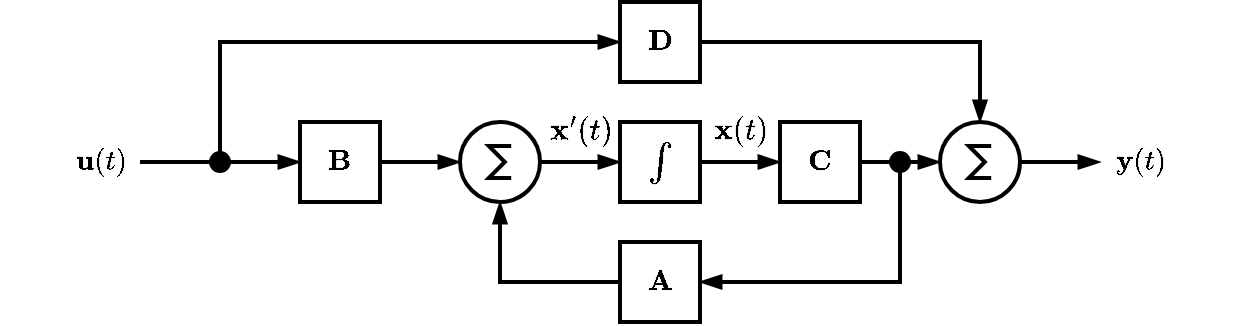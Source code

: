<mxfile version="26.0.9">
  <diagram name="Page-1" id="_xgCGQCrOBgpzRIFNYbS">
    <mxGraphModel dx="997" dy="583" grid="1" gridSize="10" guides="1" tooltips="1" connect="1" arrows="1" fold="1" page="1" pageScale="1" pageWidth="850" pageHeight="1100" math="1" shadow="0">
      <root>
        <mxCell id="0" />
        <mxCell id="1" parent="0" />
        <mxCell id="1GW1taVRN_NtOBX0cRz3-8" style="edgeStyle=orthogonalEdgeStyle;rounded=0;orthogonalLoop=1;jettySize=auto;html=1;exitX=1;exitY=0.5;exitDx=0;exitDy=0;exitPerimeter=0;entryX=0;entryY=0.5;entryDx=0;entryDy=0;strokeWidth=2;endArrow=blockThin;endFill=1;" edge="1" parent="1" source="1GW1taVRN_NtOBX0cRz3-4" target="1GW1taVRN_NtOBX0cRz3-7">
          <mxGeometry relative="1" as="geometry" />
        </mxCell>
        <mxCell id="1GW1taVRN_NtOBX0cRz3-4" value="" style="verticalLabelPosition=bottom;shadow=0;dashed=0;align=center;html=1;verticalAlign=top;shape=mxgraph.electrical.abstract.sum;strokeWidth=2;fillColor=none;" vertex="1" parent="1">
          <mxGeometry x="360" y="380" width="40" height="40" as="geometry" />
        </mxCell>
        <mxCell id="1GW1taVRN_NtOBX0cRz3-5" value="" style="edgeStyle=none;orthogonalLoop=1;jettySize=auto;html=1;rounded=0;entryX=0;entryY=0.5;entryDx=0;entryDy=0;entryPerimeter=0;strokeWidth=2;endArrow=blockThin;endFill=1;" edge="1" parent="1" source="1GW1taVRN_NtOBX0cRz3-12" target="1GW1taVRN_NtOBX0cRz3-4">
          <mxGeometry width="100" relative="1" as="geometry">
            <mxPoint x="200" y="400" as="sourcePoint" />
            <mxPoint x="110" y="390" as="targetPoint" />
            <Array as="points" />
          </mxGeometry>
        </mxCell>
        <mxCell id="1GW1taVRN_NtOBX0cRz3-18" style="edgeStyle=orthogonalEdgeStyle;rounded=0;orthogonalLoop=1;jettySize=auto;html=1;entryX=0;entryY=0.5;entryDx=0;entryDy=0;strokeWidth=2;endArrow=blockThin;endFill=1;" edge="1" parent="1" source="1GW1taVRN_NtOBX0cRz3-7" target="1GW1taVRN_NtOBX0cRz3-17">
          <mxGeometry relative="1" as="geometry" />
        </mxCell>
        <mxCell id="1GW1taVRN_NtOBX0cRz3-7" value="&lt;font style=&quot;font-size: 16px;&quot;&gt;\(\int\)&lt;/font&gt;" style="whiteSpace=wrap;html=1;aspect=fixed;strokeWidth=2;fillColor=none;" vertex="1" parent="1">
          <mxGeometry x="440" y="380" width="40" height="40" as="geometry" />
        </mxCell>
        <mxCell id="1GW1taVRN_NtOBX0cRz3-9" value="&lt;font&gt;\(\mathbf{D}\)&lt;/font&gt;" style="whiteSpace=wrap;html=1;strokeWidth=2;fillColor=none;align=center;verticalAlign=middle;" vertex="1" parent="1">
          <mxGeometry x="440" y="320" width="40" height="40" as="geometry" />
        </mxCell>
        <mxCell id="1GW1taVRN_NtOBX0cRz3-10" value="" style="endArrow=blockThin;html=1;rounded=0;entryX=0;entryY=0.5;entryDx=0;entryDy=0;strokeWidth=2;endFill=1;" edge="1" parent="1" target="1GW1taVRN_NtOBX0cRz3-9">
          <mxGeometry width="50" height="50" relative="1" as="geometry">
            <mxPoint x="240" y="400" as="sourcePoint" />
            <mxPoint x="380" y="290" as="targetPoint" />
            <Array as="points">
              <mxPoint x="240" y="340" />
            </Array>
          </mxGeometry>
        </mxCell>
        <mxCell id="1GW1taVRN_NtOBX0cRz3-11" value="&lt;font style=&quot;font-size: 13px;&quot;&gt;\(\mathbf{x}&#39;(t)\)&lt;/font&gt;" style="text;html=1;align=center;verticalAlign=middle;resizable=0;points=[];autosize=1;strokeColor=none;fillColor=none;strokeWidth=1;" vertex="1" parent="1">
          <mxGeometry x="365" y="369" width="110" height="30" as="geometry" />
        </mxCell>
        <mxCell id="1GW1taVRN_NtOBX0cRz3-13" value="" style="edgeStyle=none;orthogonalLoop=1;jettySize=auto;html=1;rounded=0;entryX=0;entryY=0.5;entryDx=0;entryDy=0;entryPerimeter=0;strokeWidth=2;endArrow=blockThin;endFill=1;" edge="1" parent="1" target="1GW1taVRN_NtOBX0cRz3-12">
          <mxGeometry width="100" relative="1" as="geometry">
            <mxPoint x="200" y="400" as="sourcePoint" />
            <mxPoint x="320" y="400" as="targetPoint" />
            <Array as="points" />
          </mxGeometry>
        </mxCell>
        <mxCell id="1GW1taVRN_NtOBX0cRz3-12" value="\(\mathbf{B}\)" style="whiteSpace=wrap;html=1;strokeWidth=2;fillColor=none;" vertex="1" parent="1">
          <mxGeometry x="280" y="380" width="40" height="40" as="geometry" />
        </mxCell>
        <mxCell id="1GW1taVRN_NtOBX0cRz3-14" value="" style="ellipse;fillColor=strokeColor;html=1;" vertex="1" parent="1">
          <mxGeometry x="235" y="395" width="10" height="10" as="geometry" />
        </mxCell>
        <mxCell id="1GW1taVRN_NtOBX0cRz3-28" style="edgeStyle=orthogonalEdgeStyle;rounded=0;orthogonalLoop=1;jettySize=auto;html=1;exitX=1;exitY=0.5;exitDx=0;exitDy=0;exitPerimeter=0;strokeWidth=2;endArrow=blockThin;endFill=1;" edge="1" parent="1" source="1GW1taVRN_NtOBX0cRz3-16">
          <mxGeometry relative="1" as="geometry">
            <mxPoint x="680" y="400" as="targetPoint" />
          </mxGeometry>
        </mxCell>
        <mxCell id="1GW1taVRN_NtOBX0cRz3-16" value="" style="verticalLabelPosition=bottom;shadow=0;dashed=0;align=center;html=1;verticalAlign=top;shape=mxgraph.electrical.abstract.sum;strokeWidth=2;fillColor=none;" vertex="1" parent="1">
          <mxGeometry x="600" y="380" width="40" height="40" as="geometry" />
        </mxCell>
        <mxCell id="1GW1taVRN_NtOBX0cRz3-17" value="\(\mathbf{C}\)" style="whiteSpace=wrap;html=1;strokeWidth=2;fillColor=none;" vertex="1" parent="1">
          <mxGeometry x="520" y="380" width="40" height="40" as="geometry" />
        </mxCell>
        <mxCell id="1GW1taVRN_NtOBX0cRz3-20" style="edgeStyle=orthogonalEdgeStyle;rounded=0;orthogonalLoop=1;jettySize=auto;html=1;exitX=1;exitY=0.5;exitDx=0;exitDy=0;entryX=0;entryY=0.5;entryDx=0;entryDy=0;entryPerimeter=0;strokeWidth=2;endArrow=blockThin;endFill=1;" edge="1" parent="1" source="1GW1taVRN_NtOBX0cRz3-17" target="1GW1taVRN_NtOBX0cRz3-16">
          <mxGeometry relative="1" as="geometry" />
        </mxCell>
        <mxCell id="1GW1taVRN_NtOBX0cRz3-21" style="edgeStyle=orthogonalEdgeStyle;rounded=0;orthogonalLoop=1;jettySize=auto;html=1;exitX=1;exitY=0.5;exitDx=0;exitDy=0;entryX=0.5;entryY=0;entryDx=0;entryDy=0;entryPerimeter=0;strokeWidth=2;endArrow=blockThin;endFill=1;" edge="1" parent="1" source="1GW1taVRN_NtOBX0cRz3-9" target="1GW1taVRN_NtOBX0cRz3-16">
          <mxGeometry relative="1" as="geometry" />
        </mxCell>
        <mxCell id="1GW1taVRN_NtOBX0cRz3-22" value="&lt;font style=&quot;font-size: 13px;&quot;&gt;\(\mathbf{x}(t)\)&lt;/font&gt;" style="text;html=1;align=center;verticalAlign=middle;resizable=0;points=[];autosize=1;strokeColor=none;fillColor=none;strokeWidth=1;" vertex="1" parent="1">
          <mxGeometry x="445" y="369" width="110" height="30" as="geometry" />
        </mxCell>
        <mxCell id="1GW1taVRN_NtOBX0cRz3-23" value="" style="endArrow=blockThin;html=1;rounded=0;strokeWidth=2;entryX=0.5;entryY=1;entryDx=0;entryDy=0;entryPerimeter=0;endFill=1;exitX=0;exitY=0.5;exitDx=0;exitDy=0;" edge="1" parent="1" source="1GW1taVRN_NtOBX0cRz3-26" target="1GW1taVRN_NtOBX0cRz3-4">
          <mxGeometry width="50" height="50" relative="1" as="geometry">
            <mxPoint x="620" y="400" as="sourcePoint" />
            <mxPoint x="380" y="480" as="targetPoint" />
            <Array as="points">
              <mxPoint x="380" y="460" />
            </Array>
          </mxGeometry>
        </mxCell>
        <mxCell id="1GW1taVRN_NtOBX0cRz3-25" value="" style="ellipse;fillColor=strokeColor;html=1;" vertex="1" parent="1">
          <mxGeometry x="575" y="395" width="10" height="10" as="geometry" />
        </mxCell>
        <mxCell id="1GW1taVRN_NtOBX0cRz3-27" value="" style="endArrow=blockThin;html=1;rounded=0;strokeWidth=2;entryX=1;entryY=0.5;entryDx=0;entryDy=0;endFill=1;" edge="1" parent="1" target="1GW1taVRN_NtOBX0cRz3-26">
          <mxGeometry width="50" height="50" relative="1" as="geometry">
            <mxPoint x="580" y="400" as="sourcePoint" />
            <mxPoint x="500" y="480" as="targetPoint" />
            <Array as="points">
              <mxPoint x="580" y="460" />
            </Array>
          </mxGeometry>
        </mxCell>
        <mxCell id="1GW1taVRN_NtOBX0cRz3-26" value="\(\mathbf{A}\)" style="whiteSpace=wrap;html=1;strokeWidth=2;fillColor=none;" vertex="1" parent="1">
          <mxGeometry x="440" y="440" width="40" height="40" as="geometry" />
        </mxCell>
        <mxCell id="1GW1taVRN_NtOBX0cRz3-30" value="\(\mathbf{u}(t)\)" style="text;html=1;align=center;verticalAlign=middle;resizable=0;points=[];autosize=1;strokeColor=none;fillColor=none;" vertex="1" parent="1">
          <mxGeometry x="130" y="385" width="100" height="30" as="geometry" />
        </mxCell>
        <mxCell id="1GW1taVRN_NtOBX0cRz3-31" value="\(\mathbf{y}(t)\)" style="text;html=1;align=center;verticalAlign=middle;resizable=0;points=[];autosize=1;strokeColor=none;fillColor=none;" vertex="1" parent="1">
          <mxGeometry x="650" y="385" width="100" height="30" as="geometry" />
        </mxCell>
      </root>
    </mxGraphModel>
  </diagram>
</mxfile>
